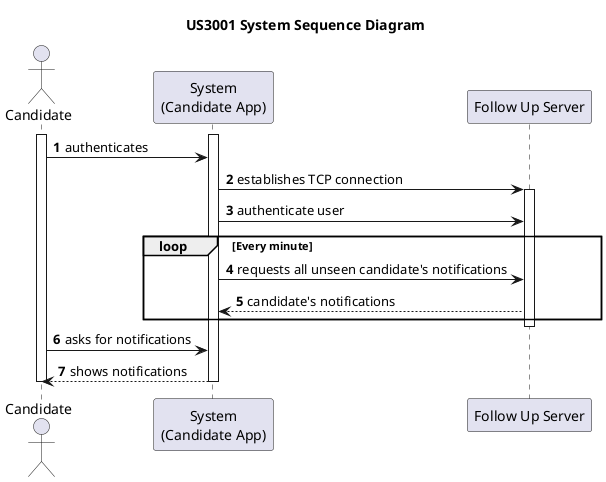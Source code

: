@startuml US3001_SSD

title US3001 System Sequence Diagram

autonumber

actor "Candidate" as CAND
participant "System\n(Candidate App)" as SYS
participant "Follow Up Server" as SERVER

activate SYS

    activate CAND

        CAND -> SYS : authenticates

        SYS -> SERVER : establishes TCP connection

        activate SERVER

        SYS -> SERVER : authenticate user

            loop Every minute

                SYS -> SERVER : requests all unseen candidate's notifications

                SERVER --> SYS : candidate's notifications

            end

        deactivate SERVER

        CAND -> SYS : asks for notifications

        SYS --> CAND : shows notifications

    deactivate SYS

deactivate CAND

@enduml